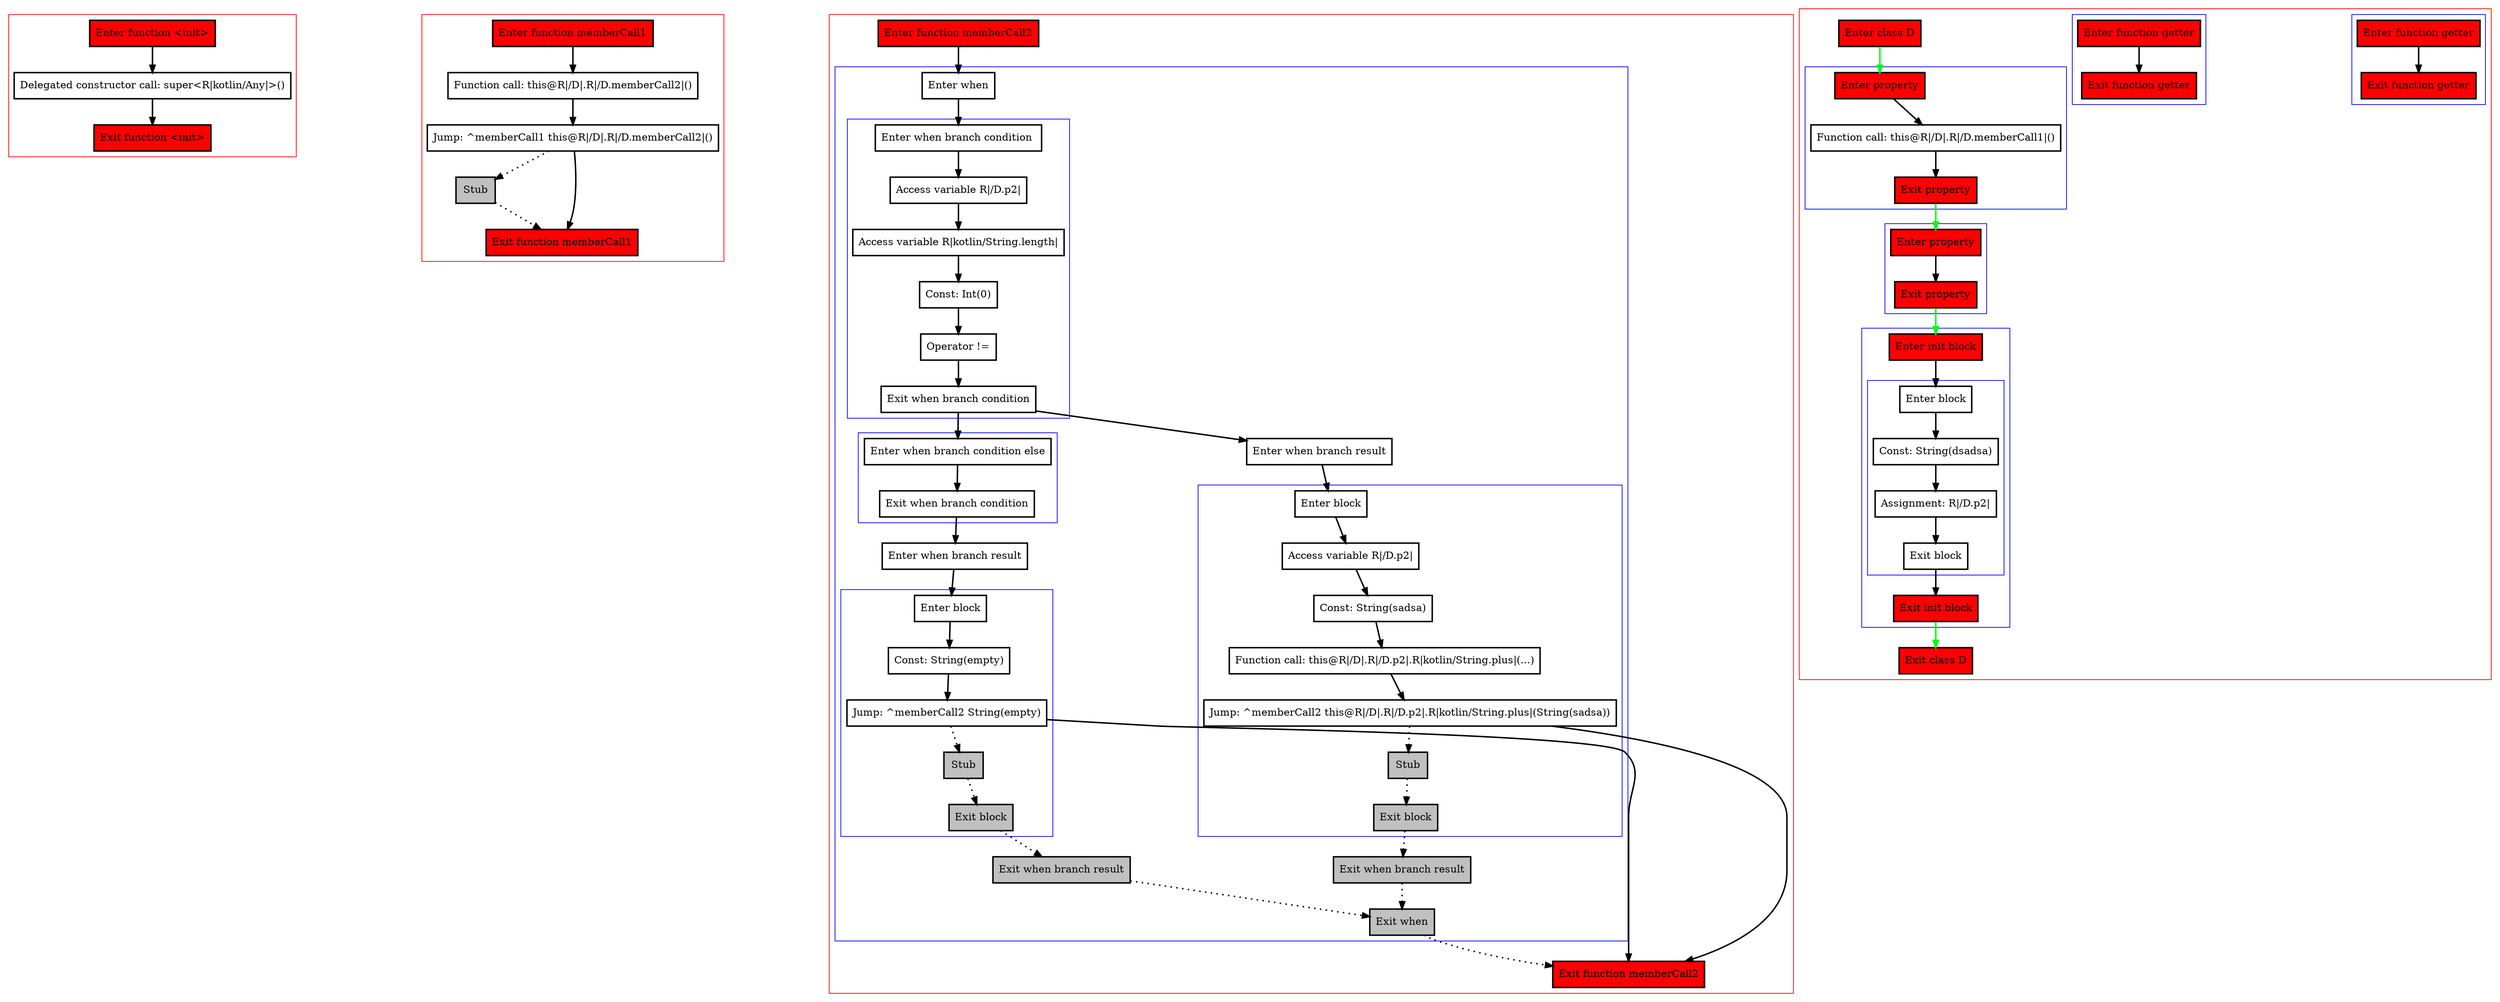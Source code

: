 digraph propertyInit_kt {
    graph [nodesep=3]
    node [shape=box penwidth=2]
    edge [penwidth=2]

    subgraph cluster_0 {
        color=red
        0 [label="Enter function <init>" style="filled" fillcolor=red];
        2 [label="Delegated constructor call: super<R|kotlin/Any|>()"];
        1 [label="Exit function <init>" style="filled" fillcolor=red];
    }
    0 -> {2};
    2 -> {1};

    subgraph cluster_1 {
        color=red
        18 [label="Enter function memberCall1" style="filled" fillcolor=red];
        20 [label="Function call: this@R|/D|.R|/D.memberCall2|()"];
        21 [label="Jump: ^memberCall1 this@R|/D|.R|/D.memberCall2|()"];
        22 [label="Stub" style="filled" fillcolor=gray];
        19 [label="Exit function memberCall1" style="filled" fillcolor=red];
    }
    18 -> {20};
    20 -> {21};
    21 -> {19};
    21 -> {22} [style=dotted];
    22 -> {19} [style=dotted];

    subgraph cluster_2 {
        color=red
        23 [label="Enter function memberCall2" style="filled" fillcolor=red];
        subgraph cluster_3 {
            color=blue
            25 [label="Enter when"];
            subgraph cluster_4 {
                color=blue
                27 [label="Enter when branch condition "];
                28 [label="Access variable R|/D.p2|"];
                29 [label="Access variable R|kotlin/String.length|"];
                30 [label="Const: Int(0)"];
                31 [label="Operator !="];
                32 [label="Exit when branch condition"];
            }
            subgraph cluster_5 {
                color=blue
                42 [label="Enter when branch condition else"];
                43 [label="Exit when branch condition"];
            }
            44 [label="Enter when branch result"];
            subgraph cluster_6 {
                color=blue
                45 [label="Enter block"];
                46 [label="Const: String(empty)"];
                47 [label="Jump: ^memberCall2 String(empty)"];
                48 [label="Stub" style="filled" fillcolor=gray];
                49 [label="Exit block" style="filled" fillcolor=gray];
            }
            50 [label="Exit when branch result" style="filled" fillcolor=gray];
            33 [label="Enter when branch result"];
            subgraph cluster_7 {
                color=blue
                34 [label="Enter block"];
                35 [label="Access variable R|/D.p2|"];
                36 [label="Const: String(sadsa)"];
                37 [label="Function call: this@R|/D|.R|/D.p2|.R|kotlin/String.plus|(...)"];
                38 [label="Jump: ^memberCall2 this@R|/D|.R|/D.p2|.R|kotlin/String.plus|(String(sadsa))"];
                39 [label="Stub" style="filled" fillcolor=gray];
                40 [label="Exit block" style="filled" fillcolor=gray];
            }
            41 [label="Exit when branch result" style="filled" fillcolor=gray];
            26 [label="Exit when" style="filled" fillcolor=gray];
        }
        24 [label="Exit function memberCall2" style="filled" fillcolor=red];
    }
    23 -> {25};
    25 -> {27};
    26 -> {24} [style=dotted];
    27 -> {28};
    28 -> {29};
    29 -> {30};
    30 -> {31};
    31 -> {32};
    32 -> {33 42};
    33 -> {34};
    34 -> {35};
    35 -> {36};
    36 -> {37};
    37 -> {38};
    38 -> {24};
    38 -> {39} [style=dotted];
    39 -> {40} [style=dotted];
    40 -> {41} [style=dotted];
    41 -> {26} [style=dotted];
    42 -> {43};
    43 -> {44};
    44 -> {45};
    45 -> {46};
    46 -> {47};
    47 -> {24};
    47 -> {48} [style=dotted];
    48 -> {49} [style=dotted];
    49 -> {50} [style=dotted];
    50 -> {26} [style=dotted];

    subgraph cluster_8 {
        color=red
        51 [label="Enter class D" style="filled" fillcolor=red];
        subgraph cluster_9 {
            color=blue
            8 [label="Enter function getter" style="filled" fillcolor=red];
            9 [label="Exit function getter" style="filled" fillcolor=red];
        }
        subgraph cluster_10 {
            color=blue
            3 [label="Enter function getter" style="filled" fillcolor=red];
            4 [label="Exit function getter" style="filled" fillcolor=red];
        }
        subgraph cluster_11 {
            color=blue
            5 [label="Enter property" style="filled" fillcolor=red];
            7 [label="Function call: this@R|/D|.R|/D.memberCall1|()"];
            6 [label="Exit property" style="filled" fillcolor=red];
        }
        subgraph cluster_12 {
            color=blue
            10 [label="Enter property" style="filled" fillcolor=red];
            11 [label="Exit property" style="filled" fillcolor=red];
        }
        subgraph cluster_13 {
            color=blue
            12 [label="Enter init block" style="filled" fillcolor=red];
            subgraph cluster_14 {
                color=blue
                14 [label="Enter block"];
                15 [label="Const: String(dsadsa)"];
                16 [label="Assignment: R|/D.p2|"];
                17 [label="Exit block"];
            }
            13 [label="Exit init block" style="filled" fillcolor=red];
        }
        52 [label="Exit class D" style="filled" fillcolor=red];
    }
    51 -> {5} [color=green];
    5 -> {7};
    6 -> {10} [color=green];
    7 -> {6};
    3 -> {4};
    10 -> {11};
    11 -> {12} [color=green];
    8 -> {9};
    12 -> {14};
    13 -> {52} [color=green];
    14 -> {15};
    15 -> {16};
    16 -> {17};
    17 -> {13};

}
